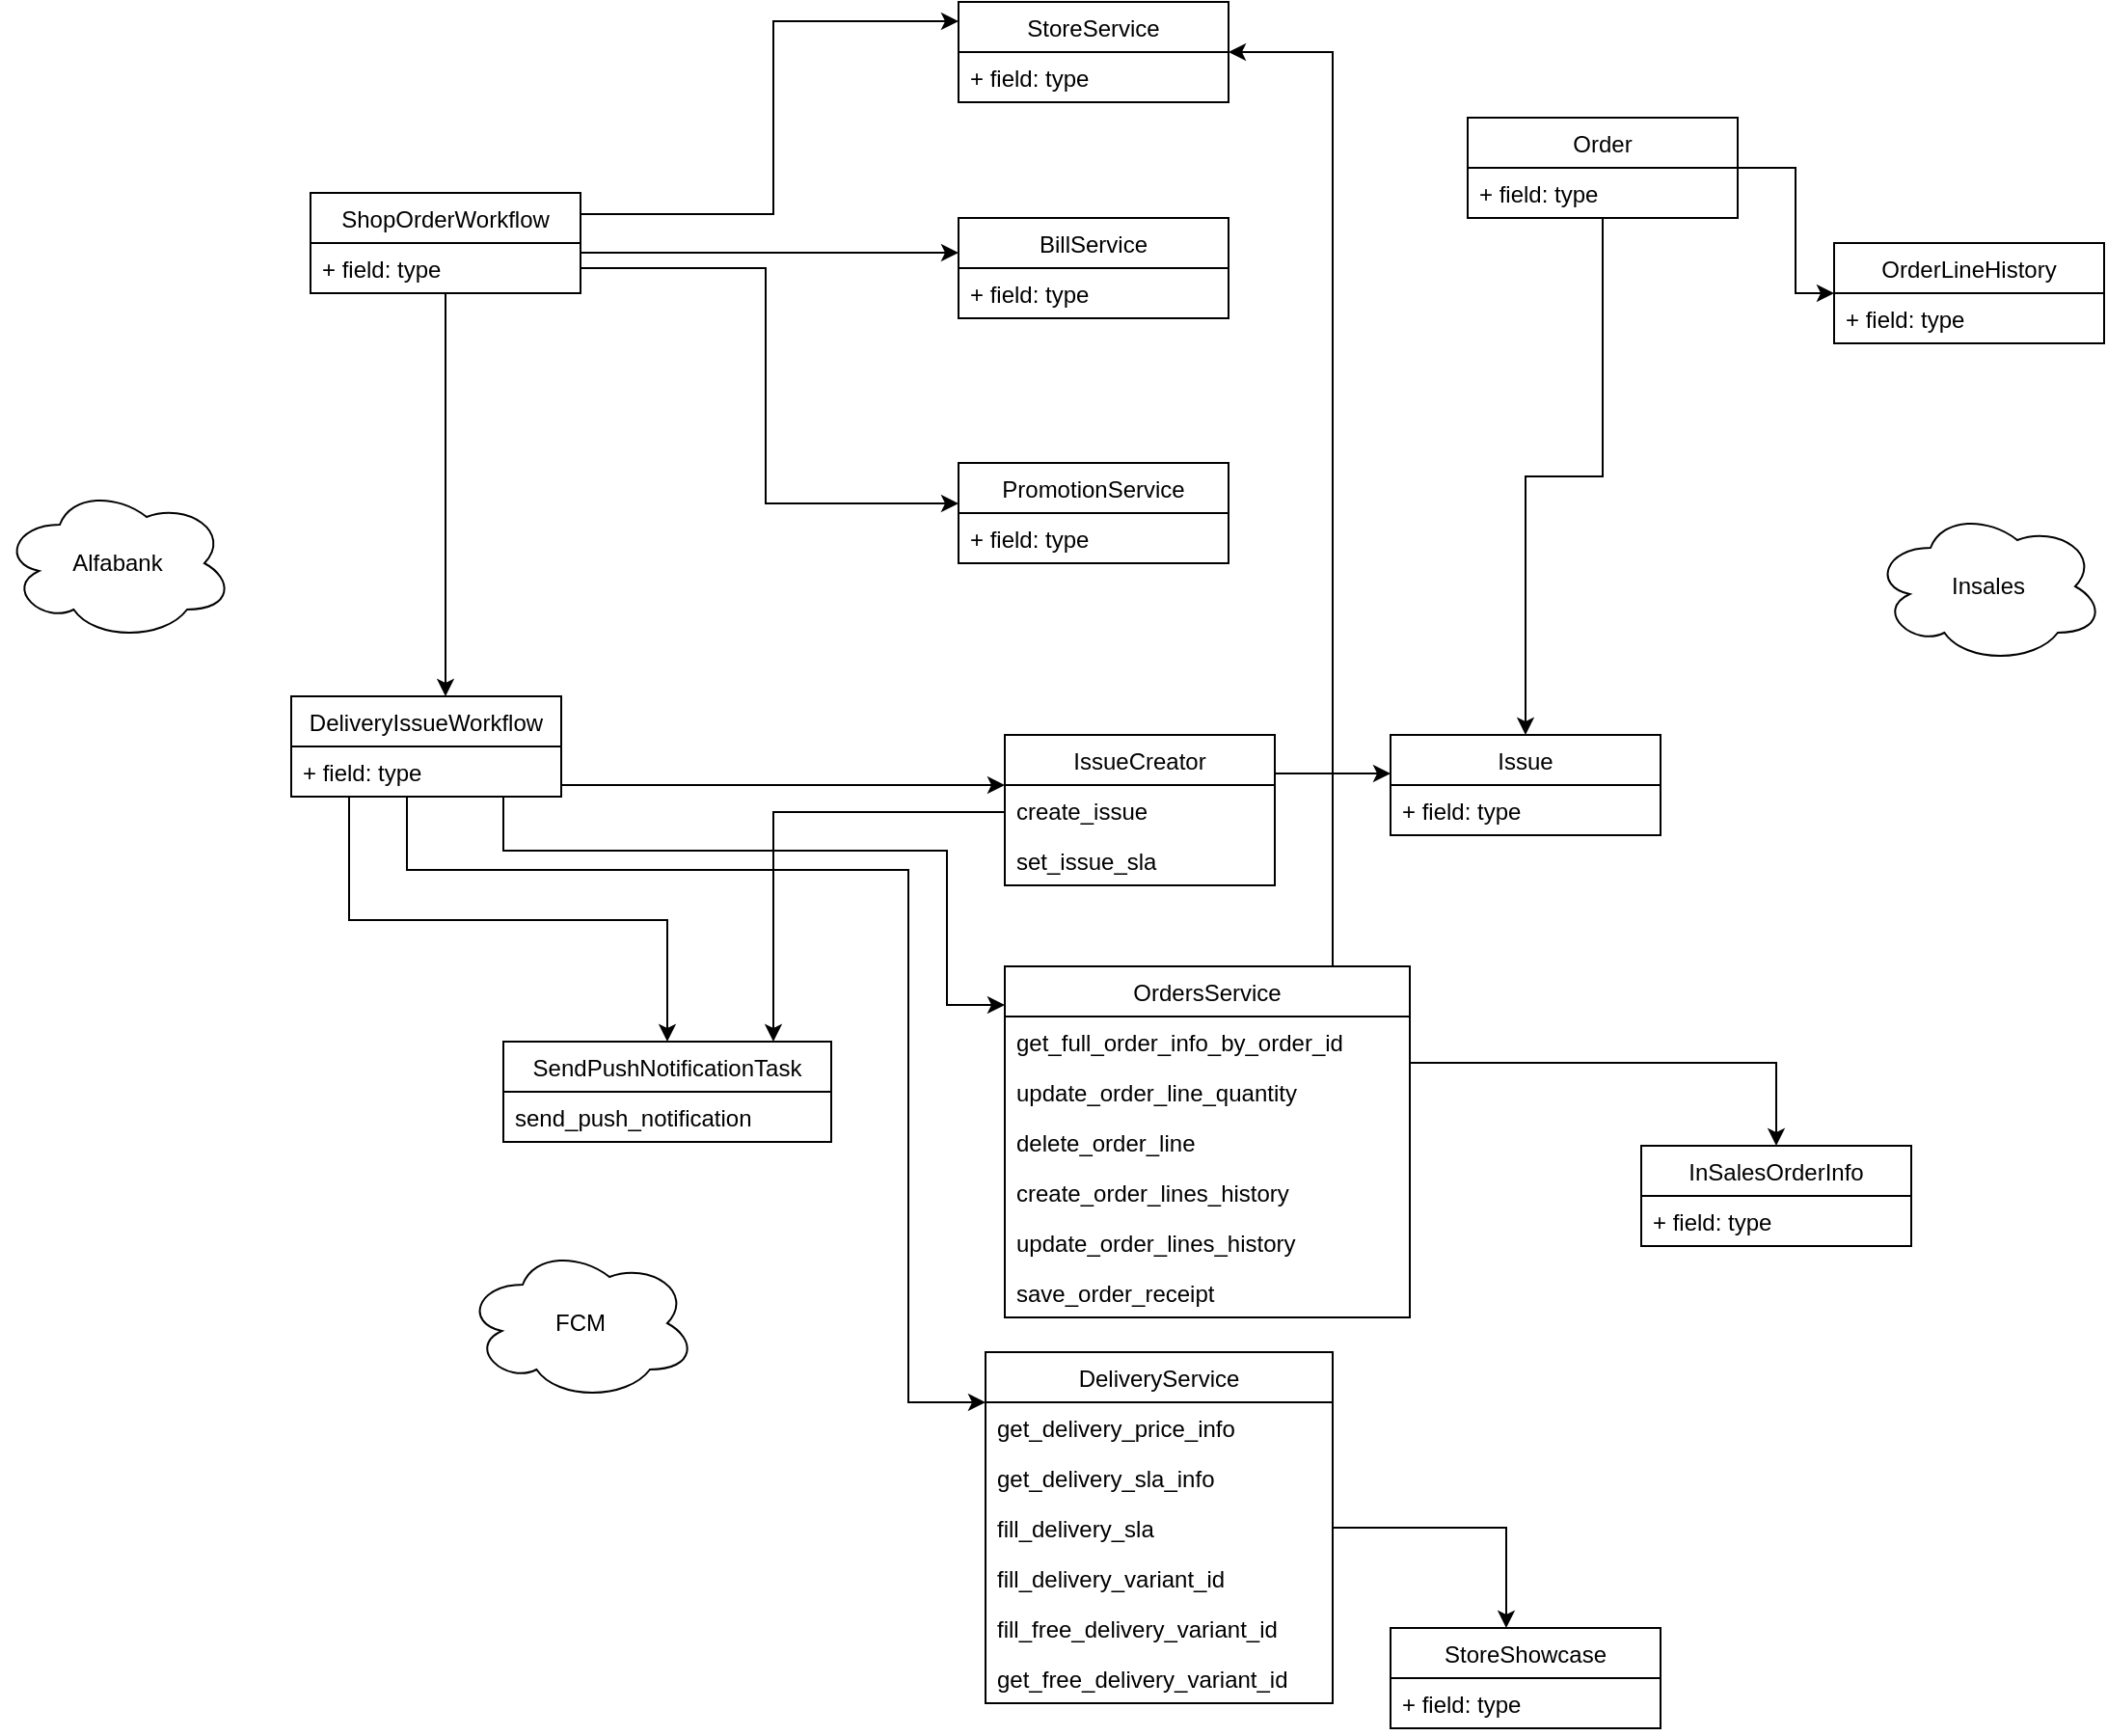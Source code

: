 <mxfile version="10.6.0" type="github"><diagram id="IhzeGc9CAEttL8AKBha_" name="Page-1"><mxGraphModel dx="1345" dy="783" grid="1" gridSize="10" guides="1" tooltips="1" connect="1" arrows="1" fold="1" page="1" pageScale="1" pageWidth="1169" pageHeight="1654" math="0" shadow="0"><root><mxCell id="0"/><mxCell id="1" parent="0"/><mxCell id="ihnwkKNRDh2MW9mkID9T-51" style="edgeStyle=orthogonalEdgeStyle;rounded=0;orthogonalLoop=1;jettySize=auto;html=1;" edge="1" parent="1" source="ihnwkKNRDh2MW9mkID9T-1" target="ihnwkKNRDh2MW9mkID9T-5"><mxGeometry relative="1" as="geometry"/></mxCell><mxCell id="ihnwkKNRDh2MW9mkID9T-66" style="edgeStyle=orthogonalEdgeStyle;rounded=0;orthogonalLoop=1;jettySize=auto;html=1;" edge="1" parent="1" source="ihnwkKNRDh2MW9mkID9T-1" target="ihnwkKNRDh2MW9mkID9T-62"><mxGeometry relative="1" as="geometry"><Array as="points"><mxPoint x="970" y="146"/><mxPoint x="970" y="211"/></Array></mxGeometry></mxCell><mxCell id="ihnwkKNRDh2MW9mkID9T-1" value="Order" style="swimlane;fontStyle=0;childLayout=stackLayout;horizontal=1;startSize=26;fillColor=none;horizontalStack=0;resizeParent=1;resizeParentMax=0;resizeLast=0;collapsible=1;marginBottom=0;" vertex="1" parent="1"><mxGeometry x="800" y="120" width="140" height="52" as="geometry"/></mxCell><mxCell id="ihnwkKNRDh2MW9mkID9T-2" value="+ field: type" style="text;strokeColor=none;fillColor=none;align=left;verticalAlign=top;spacingLeft=4;spacingRight=4;overflow=hidden;rotatable=0;points=[[0,0.5],[1,0.5]];portConstraint=eastwest;" vertex="1" parent="ihnwkKNRDh2MW9mkID9T-1"><mxGeometry y="26" width="140" height="26" as="geometry"/></mxCell><mxCell id="ihnwkKNRDh2MW9mkID9T-5" value="Issue" style="swimlane;fontStyle=0;childLayout=stackLayout;horizontal=1;startSize=26;fillColor=none;horizontalStack=0;resizeParent=1;resizeParentMax=0;resizeLast=0;collapsible=1;marginBottom=0;" vertex="1" parent="1"><mxGeometry x="760" y="440" width="140" height="52" as="geometry"/></mxCell><mxCell id="ihnwkKNRDh2MW9mkID9T-7" value="+ field: type" style="text;strokeColor=none;fillColor=none;align=left;verticalAlign=top;spacingLeft=4;spacingRight=4;overflow=hidden;rotatable=0;points=[[0,0.5],[1,0.5]];portConstraint=eastwest;" vertex="1" parent="ihnwkKNRDh2MW9mkID9T-5"><mxGeometry y="26" width="140" height="26" as="geometry"/></mxCell><mxCell id="ihnwkKNRDh2MW9mkID9T-25" style="edgeStyle=orthogonalEdgeStyle;rounded=0;orthogonalLoop=1;jettySize=auto;html=1;" edge="1" parent="1" source="ihnwkKNRDh2MW9mkID9T-9" target="ihnwkKNRDh2MW9mkID9T-13"><mxGeometry relative="1" as="geometry"><Array as="points"><mxPoint x="440" y="170"/><mxPoint x="440" y="70"/></Array></mxGeometry></mxCell><mxCell id="ihnwkKNRDh2MW9mkID9T-34" style="edgeStyle=orthogonalEdgeStyle;rounded=0;orthogonalLoop=1;jettySize=auto;html=1;" edge="1" parent="1" source="ihnwkKNRDh2MW9mkID9T-9" target="ihnwkKNRDh2MW9mkID9T-28"><mxGeometry relative="1" as="geometry"><Array as="points"><mxPoint x="310" y="450"/></Array></mxGeometry></mxCell><mxCell id="ihnwkKNRDh2MW9mkID9T-9" value="ShopOrderWorkflow" style="swimlane;fontStyle=0;childLayout=stackLayout;horizontal=1;startSize=26;fillColor=none;horizontalStack=0;resizeParent=1;resizeParentMax=0;resizeLast=0;collapsible=1;marginBottom=0;" vertex="1" parent="1"><mxGeometry x="200" y="159" width="140" height="52" as="geometry"/></mxCell><mxCell id="ihnwkKNRDh2MW9mkID9T-12" value="+ field: type" style="text;strokeColor=none;fillColor=none;align=left;verticalAlign=top;spacingLeft=4;spacingRight=4;overflow=hidden;rotatable=0;points=[[0,0.5],[1,0.5]];portConstraint=eastwest;" vertex="1" parent="ihnwkKNRDh2MW9mkID9T-9"><mxGeometry y="26" width="140" height="26" as="geometry"/></mxCell><mxCell id="ihnwkKNRDh2MW9mkID9T-13" value="StoreService" style="swimlane;fontStyle=0;childLayout=stackLayout;horizontal=1;startSize=26;fillColor=none;horizontalStack=0;resizeParent=1;resizeParentMax=0;resizeLast=0;collapsible=1;marginBottom=0;" vertex="1" parent="1"><mxGeometry x="536" y="60" width="140" height="52" as="geometry"/></mxCell><mxCell id="ihnwkKNRDh2MW9mkID9T-16" value="+ field: type" style="text;strokeColor=none;fillColor=none;align=left;verticalAlign=top;spacingLeft=4;spacingRight=4;overflow=hidden;rotatable=0;points=[[0,0.5],[1,0.5]];portConstraint=eastwest;" vertex="1" parent="ihnwkKNRDh2MW9mkID9T-13"><mxGeometry y="26" width="140" height="26" as="geometry"/></mxCell><mxCell id="ihnwkKNRDh2MW9mkID9T-17" value="BillService" style="swimlane;fontStyle=0;childLayout=stackLayout;horizontal=1;startSize=26;fillColor=none;horizontalStack=0;resizeParent=1;resizeParentMax=0;resizeLast=0;collapsible=1;marginBottom=0;" vertex="1" parent="1"><mxGeometry x="536" y="172" width="140" height="52" as="geometry"/></mxCell><mxCell id="ihnwkKNRDh2MW9mkID9T-20" value="+ field: type" style="text;strokeColor=none;fillColor=none;align=left;verticalAlign=top;spacingLeft=4;spacingRight=4;overflow=hidden;rotatable=0;points=[[0,0.5],[1,0.5]];portConstraint=eastwest;" vertex="1" parent="ihnwkKNRDh2MW9mkID9T-17"><mxGeometry y="26" width="140" height="26" as="geometry"/></mxCell><mxCell id="ihnwkKNRDh2MW9mkID9T-21" value="PromotionService" style="swimlane;fontStyle=0;childLayout=stackLayout;horizontal=1;startSize=26;fillColor=none;horizontalStack=0;resizeParent=1;resizeParentMax=0;resizeLast=0;collapsible=1;marginBottom=0;" vertex="1" parent="1"><mxGeometry x="536" y="299" width="140" height="52" as="geometry"/></mxCell><mxCell id="ihnwkKNRDh2MW9mkID9T-24" value="+ field: type" style="text;strokeColor=none;fillColor=none;align=left;verticalAlign=top;spacingLeft=4;spacingRight=4;overflow=hidden;rotatable=0;points=[[0,0.5],[1,0.5]];portConstraint=eastwest;" vertex="1" parent="ihnwkKNRDh2MW9mkID9T-21"><mxGeometry y="26" width="140" height="26" as="geometry"/></mxCell><mxCell id="ihnwkKNRDh2MW9mkID9T-26" style="edgeStyle=orthogonalEdgeStyle;rounded=0;orthogonalLoop=1;jettySize=auto;html=1;" edge="1" parent="1" target="ihnwkKNRDh2MW9mkID9T-17"><mxGeometry relative="1" as="geometry"><mxPoint x="340" y="198" as="sourcePoint"/><Array as="points"><mxPoint x="340" y="190"/></Array></mxGeometry></mxCell><mxCell id="ihnwkKNRDh2MW9mkID9T-27" style="edgeStyle=orthogonalEdgeStyle;rounded=0;orthogonalLoop=1;jettySize=auto;html=1;" edge="1" parent="1" source="ihnwkKNRDh2MW9mkID9T-12" target="ihnwkKNRDh2MW9mkID9T-21"><mxGeometry relative="1" as="geometry"><Array as="points"><mxPoint x="436" y="198"/><mxPoint x="436" y="320"/></Array></mxGeometry></mxCell><mxCell id="ihnwkKNRDh2MW9mkID9T-39" style="edgeStyle=orthogonalEdgeStyle;rounded=0;orthogonalLoop=1;jettySize=auto;html=1;" edge="1" parent="1" source="ihnwkKNRDh2MW9mkID9T-28" target="ihnwkKNRDh2MW9mkID9T-35"><mxGeometry relative="1" as="geometry"><Array as="points"><mxPoint x="390" y="466"/><mxPoint x="390" y="466"/></Array></mxGeometry></mxCell><mxCell id="ihnwkKNRDh2MW9mkID9T-44" style="edgeStyle=orthogonalEdgeStyle;rounded=0;orthogonalLoop=1;jettySize=auto;html=1;" edge="1" parent="1" source="ihnwkKNRDh2MW9mkID9T-28" target="ihnwkKNRDh2MW9mkID9T-40"><mxGeometry relative="1" as="geometry"><Array as="points"><mxPoint x="300" y="500"/><mxPoint x="530" y="500"/><mxPoint x="530" y="580"/></Array></mxGeometry></mxCell><mxCell id="ihnwkKNRDh2MW9mkID9T-49" style="edgeStyle=orthogonalEdgeStyle;rounded=0;orthogonalLoop=1;jettySize=auto;html=1;" edge="1" parent="1" source="ihnwkKNRDh2MW9mkID9T-28" target="ihnwkKNRDh2MW9mkID9T-45"><mxGeometry relative="1" as="geometry"><Array as="points"><mxPoint x="250" y="510"/><mxPoint x="510" y="510"/><mxPoint x="510" y="786"/></Array></mxGeometry></mxCell><mxCell id="ihnwkKNRDh2MW9mkID9T-56" style="edgeStyle=orthogonalEdgeStyle;rounded=0;orthogonalLoop=1;jettySize=auto;html=1;" edge="1" parent="1" source="ihnwkKNRDh2MW9mkID9T-28" target="ihnwkKNRDh2MW9mkID9T-52"><mxGeometry relative="1" as="geometry"><Array as="points"><mxPoint x="220" y="536"/><mxPoint x="385" y="536"/></Array></mxGeometry></mxCell><mxCell id="ihnwkKNRDh2MW9mkID9T-28" value="DeliveryIssueWorkflow" style="swimlane;fontStyle=0;childLayout=stackLayout;horizontal=1;startSize=26;fillColor=none;horizontalStack=0;resizeParent=1;resizeParentMax=0;resizeLast=0;collapsible=1;marginBottom=0;" vertex="1" parent="1"><mxGeometry x="190" y="420" width="140" height="52" as="geometry"/></mxCell><mxCell id="ihnwkKNRDh2MW9mkID9T-31" value="+ field: type" style="text;strokeColor=none;fillColor=none;align=left;verticalAlign=top;spacingLeft=4;spacingRight=4;overflow=hidden;rotatable=0;points=[[0,0.5],[1,0.5]];portConstraint=eastwest;" vertex="1" parent="ihnwkKNRDh2MW9mkID9T-28"><mxGeometry y="26" width="140" height="26" as="geometry"/></mxCell><mxCell id="ihnwkKNRDh2MW9mkID9T-50" style="edgeStyle=orthogonalEdgeStyle;rounded=0;orthogonalLoop=1;jettySize=auto;html=1;" edge="1" parent="1" source="ihnwkKNRDh2MW9mkID9T-35" target="ihnwkKNRDh2MW9mkID9T-5"><mxGeometry relative="1" as="geometry"><Array as="points"><mxPoint x="720" y="460"/><mxPoint x="720" y="460"/></Array></mxGeometry></mxCell><mxCell id="ihnwkKNRDh2MW9mkID9T-58" style="edgeStyle=orthogonalEdgeStyle;rounded=0;orthogonalLoop=1;jettySize=auto;html=1;" edge="1" parent="1" source="ihnwkKNRDh2MW9mkID9T-35" target="ihnwkKNRDh2MW9mkID9T-52"><mxGeometry relative="1" as="geometry"><Array as="points"><mxPoint x="440" y="480"/></Array></mxGeometry></mxCell><mxCell id="ihnwkKNRDh2MW9mkID9T-35" value="IssueCreator" style="swimlane;fontStyle=0;childLayout=stackLayout;horizontal=1;startSize=26;fillColor=none;horizontalStack=0;resizeParent=1;resizeParentMax=0;resizeLast=0;collapsible=1;marginBottom=0;" vertex="1" parent="1"><mxGeometry x="560" y="440" width="140" height="78" as="geometry"/></mxCell><mxCell id="ihnwkKNRDh2MW9mkID9T-38" value="create_issue" style="text;strokeColor=none;fillColor=none;align=left;verticalAlign=top;spacingLeft=4;spacingRight=4;overflow=hidden;rotatable=0;points=[[0,0.5],[1,0.5]];portConstraint=eastwest;" vertex="1" parent="ihnwkKNRDh2MW9mkID9T-35"><mxGeometry y="26" width="140" height="26" as="geometry"/></mxCell><mxCell id="ihnwkKNRDh2MW9mkID9T-88" value="set_issue_sla" style="text;strokeColor=none;fillColor=none;align=left;verticalAlign=top;spacingLeft=4;spacingRight=4;overflow=hidden;rotatable=0;points=[[0,0.5],[1,0.5]];portConstraint=eastwest;" vertex="1" parent="ihnwkKNRDh2MW9mkID9T-35"><mxGeometry y="52" width="140" height="26" as="geometry"/></mxCell><mxCell id="ihnwkKNRDh2MW9mkID9T-71" style="edgeStyle=orthogonalEdgeStyle;rounded=0;orthogonalLoop=1;jettySize=auto;html=1;" edge="1" parent="1" source="ihnwkKNRDh2MW9mkID9T-40" target="ihnwkKNRDh2MW9mkID9T-67"><mxGeometry relative="1" as="geometry"><Array as="points"><mxPoint x="960" y="610"/></Array></mxGeometry></mxCell><mxCell id="ihnwkKNRDh2MW9mkID9T-72" style="edgeStyle=orthogonalEdgeStyle;rounded=0;orthogonalLoop=1;jettySize=auto;html=1;" edge="1" parent="1" source="ihnwkKNRDh2MW9mkID9T-40" target="ihnwkKNRDh2MW9mkID9T-13"><mxGeometry relative="1" as="geometry"><Array as="points"><mxPoint x="730" y="570"/><mxPoint x="730" y="86"/></Array></mxGeometry></mxCell><mxCell id="ihnwkKNRDh2MW9mkID9T-40" value="OrdersService" style="swimlane;fontStyle=0;childLayout=stackLayout;horizontal=1;startSize=26;fillColor=none;horizontalStack=0;resizeParent=1;resizeParentMax=0;resizeLast=0;collapsible=1;marginBottom=0;" vertex="1" parent="1"><mxGeometry x="560" y="560" width="210" height="182" as="geometry"/></mxCell><mxCell id="ihnwkKNRDh2MW9mkID9T-43" value="get_full_order_info_by_order_id" style="text;strokeColor=none;fillColor=none;align=left;verticalAlign=top;spacingLeft=4;spacingRight=4;overflow=hidden;rotatable=0;points=[[0,0.5],[1,0.5]];portConstraint=eastwest;" vertex="1" parent="ihnwkKNRDh2MW9mkID9T-40"><mxGeometry y="26" width="210" height="26" as="geometry"/></mxCell><mxCell id="ihnwkKNRDh2MW9mkID9T-73" value="update_order_line_quantity" style="text;strokeColor=none;fillColor=none;align=left;verticalAlign=top;spacingLeft=4;spacingRight=4;overflow=hidden;rotatable=0;points=[[0,0.5],[1,0.5]];portConstraint=eastwest;" vertex="1" parent="ihnwkKNRDh2MW9mkID9T-40"><mxGeometry y="52" width="210" height="26" as="geometry"/></mxCell><mxCell id="ihnwkKNRDh2MW9mkID9T-74" value="delete_order_line" style="text;strokeColor=none;fillColor=none;align=left;verticalAlign=top;spacingLeft=4;spacingRight=4;overflow=hidden;rotatable=0;points=[[0,0.5],[1,0.5]];portConstraint=eastwest;" vertex="1" parent="ihnwkKNRDh2MW9mkID9T-40"><mxGeometry y="78" width="210" height="26" as="geometry"/></mxCell><mxCell id="ihnwkKNRDh2MW9mkID9T-75" value="create_order_lines_history" style="text;strokeColor=none;fillColor=none;align=left;verticalAlign=top;spacingLeft=4;spacingRight=4;overflow=hidden;rotatable=0;points=[[0,0.5],[1,0.5]];portConstraint=eastwest;" vertex="1" parent="ihnwkKNRDh2MW9mkID9T-40"><mxGeometry y="104" width="210" height="26" as="geometry"/></mxCell><mxCell id="ihnwkKNRDh2MW9mkID9T-76" value="update_order_lines_history" style="text;strokeColor=none;fillColor=none;align=left;verticalAlign=top;spacingLeft=4;spacingRight=4;overflow=hidden;rotatable=0;points=[[0,0.5],[1,0.5]];portConstraint=eastwest;" vertex="1" parent="ihnwkKNRDh2MW9mkID9T-40"><mxGeometry y="130" width="210" height="26" as="geometry"/></mxCell><mxCell id="ihnwkKNRDh2MW9mkID9T-77" value="save_order_receipt" style="text;strokeColor=none;fillColor=none;align=left;verticalAlign=top;spacingLeft=4;spacingRight=4;overflow=hidden;rotatable=0;points=[[0,0.5],[1,0.5]];portConstraint=eastwest;" vertex="1" parent="ihnwkKNRDh2MW9mkID9T-40"><mxGeometry y="156" width="210" height="26" as="geometry"/></mxCell><mxCell id="ihnwkKNRDh2MW9mkID9T-87" style="edgeStyle=orthogonalEdgeStyle;rounded=0;orthogonalLoop=1;jettySize=auto;html=1;" edge="1" parent="1" source="ihnwkKNRDh2MW9mkID9T-45" target="ihnwkKNRDh2MW9mkID9T-83"><mxGeometry relative="1" as="geometry"><Array as="points"><mxPoint x="820" y="851"/></Array></mxGeometry></mxCell><mxCell id="ihnwkKNRDh2MW9mkID9T-45" value="DeliveryService" style="swimlane;fontStyle=0;childLayout=stackLayout;horizontal=1;startSize=26;fillColor=none;horizontalStack=0;resizeParent=1;resizeParentMax=0;resizeLast=0;collapsible=1;marginBottom=0;" vertex="1" parent="1"><mxGeometry x="550" y="760" width="180" height="182" as="geometry"/></mxCell><mxCell id="ihnwkKNRDh2MW9mkID9T-48" value="get_delivery_price_info" style="text;strokeColor=none;fillColor=none;align=left;verticalAlign=top;spacingLeft=4;spacingRight=4;overflow=hidden;rotatable=0;points=[[0,0.5],[1,0.5]];portConstraint=eastwest;" vertex="1" parent="ihnwkKNRDh2MW9mkID9T-45"><mxGeometry y="26" width="180" height="26" as="geometry"/></mxCell><mxCell id="ihnwkKNRDh2MW9mkID9T-78" value="get_delivery_sla_info" style="text;strokeColor=none;fillColor=none;align=left;verticalAlign=top;spacingLeft=4;spacingRight=4;overflow=hidden;rotatable=0;points=[[0,0.5],[1,0.5]];portConstraint=eastwest;" vertex="1" parent="ihnwkKNRDh2MW9mkID9T-45"><mxGeometry y="52" width="180" height="26" as="geometry"/></mxCell><mxCell id="ihnwkKNRDh2MW9mkID9T-79" value="fill_delivery_sla" style="text;strokeColor=none;fillColor=none;align=left;verticalAlign=top;spacingLeft=4;spacingRight=4;overflow=hidden;rotatable=0;points=[[0,0.5],[1,0.5]];portConstraint=eastwest;" vertex="1" parent="ihnwkKNRDh2MW9mkID9T-45"><mxGeometry y="78" width="180" height="26" as="geometry"/></mxCell><mxCell id="ihnwkKNRDh2MW9mkID9T-80" value="fill_delivery_variant_id" style="text;strokeColor=none;fillColor=none;align=left;verticalAlign=top;spacingLeft=4;spacingRight=4;overflow=hidden;rotatable=0;points=[[0,0.5],[1,0.5]];portConstraint=eastwest;" vertex="1" parent="ihnwkKNRDh2MW9mkID9T-45"><mxGeometry y="104" width="180" height="26" as="geometry"/></mxCell><mxCell id="ihnwkKNRDh2MW9mkID9T-81" value="fill_free_delivery_variant_id" style="text;strokeColor=none;fillColor=none;align=left;verticalAlign=top;spacingLeft=4;spacingRight=4;overflow=hidden;rotatable=0;points=[[0,0.5],[1,0.5]];portConstraint=eastwest;" vertex="1" parent="ihnwkKNRDh2MW9mkID9T-45"><mxGeometry y="130" width="180" height="26" as="geometry"/></mxCell><mxCell id="ihnwkKNRDh2MW9mkID9T-82" value="get_free_delivery_variant_id" style="text;strokeColor=none;fillColor=none;align=left;verticalAlign=top;spacingLeft=4;spacingRight=4;overflow=hidden;rotatable=0;points=[[0,0.5],[1,0.5]];portConstraint=eastwest;" vertex="1" parent="ihnwkKNRDh2MW9mkID9T-45"><mxGeometry y="156" width="180" height="26" as="geometry"/></mxCell><mxCell id="ihnwkKNRDh2MW9mkID9T-52" value="SendPushNotificationTask" style="swimlane;fontStyle=0;childLayout=stackLayout;horizontal=1;startSize=26;fillColor=none;horizontalStack=0;resizeParent=1;resizeParentMax=0;resizeLast=0;collapsible=1;marginBottom=0;" vertex="1" parent="1"><mxGeometry x="300" y="599" width="170" height="52" as="geometry"/></mxCell><mxCell id="ihnwkKNRDh2MW9mkID9T-55" value="send_push_notification" style="text;strokeColor=none;fillColor=none;align=left;verticalAlign=top;spacingLeft=4;spacingRight=4;overflow=hidden;rotatable=0;points=[[0,0.5],[1,0.5]];portConstraint=eastwest;" vertex="1" parent="ihnwkKNRDh2MW9mkID9T-52"><mxGeometry y="26" width="170" height="26" as="geometry"/></mxCell><mxCell id="ihnwkKNRDh2MW9mkID9T-59" value="Insales" style="ellipse;shape=cloud;whiteSpace=wrap;html=1;" vertex="1" parent="1"><mxGeometry x="1010" y="323" width="120" height="80" as="geometry"/></mxCell><mxCell id="ihnwkKNRDh2MW9mkID9T-60" value="Alfabank" style="ellipse;shape=cloud;whiteSpace=wrap;html=1;" vertex="1" parent="1"><mxGeometry x="40" y="311" width="120" height="80" as="geometry"/></mxCell><mxCell id="ihnwkKNRDh2MW9mkID9T-61" value="FCM" style="ellipse;shape=cloud;whiteSpace=wrap;html=1;" vertex="1" parent="1"><mxGeometry x="280" y="705" width="120" height="80" as="geometry"/></mxCell><mxCell id="ihnwkKNRDh2MW9mkID9T-62" value="OrderLineHistory" style="swimlane;fontStyle=0;childLayout=stackLayout;horizontal=1;startSize=26;fillColor=none;horizontalStack=0;resizeParent=1;resizeParentMax=0;resizeLast=0;collapsible=1;marginBottom=0;" vertex="1" parent="1"><mxGeometry x="990" y="185" width="140" height="52" as="geometry"/></mxCell><mxCell id="ihnwkKNRDh2MW9mkID9T-65" value="+ field: type" style="text;strokeColor=none;fillColor=none;align=left;verticalAlign=top;spacingLeft=4;spacingRight=4;overflow=hidden;rotatable=0;points=[[0,0.5],[1,0.5]];portConstraint=eastwest;" vertex="1" parent="ihnwkKNRDh2MW9mkID9T-62"><mxGeometry y="26" width="140" height="26" as="geometry"/></mxCell><mxCell id="ihnwkKNRDh2MW9mkID9T-67" value="InSalesOrderInfo" style="swimlane;fontStyle=0;childLayout=stackLayout;horizontal=1;startSize=26;fillColor=none;horizontalStack=0;resizeParent=1;resizeParentMax=0;resizeLast=0;collapsible=1;marginBottom=0;" vertex="1" parent="1"><mxGeometry x="890" y="653" width="140" height="52" as="geometry"/></mxCell><mxCell id="ihnwkKNRDh2MW9mkID9T-70" value="+ field: type" style="text;strokeColor=none;fillColor=none;align=left;verticalAlign=top;spacingLeft=4;spacingRight=4;overflow=hidden;rotatable=0;points=[[0,0.5],[1,0.5]];portConstraint=eastwest;" vertex="1" parent="ihnwkKNRDh2MW9mkID9T-67"><mxGeometry y="26" width="140" height="26" as="geometry"/></mxCell><mxCell id="ihnwkKNRDh2MW9mkID9T-83" value="StoreShowcase" style="swimlane;fontStyle=0;childLayout=stackLayout;horizontal=1;startSize=26;fillColor=none;horizontalStack=0;resizeParent=1;resizeParentMax=0;resizeLast=0;collapsible=1;marginBottom=0;" vertex="1" parent="1"><mxGeometry x="760" y="903" width="140" height="52" as="geometry"/></mxCell><mxCell id="ihnwkKNRDh2MW9mkID9T-86" value="+ field: type" style="text;strokeColor=none;fillColor=none;align=left;verticalAlign=top;spacingLeft=4;spacingRight=4;overflow=hidden;rotatable=0;points=[[0,0.5],[1,0.5]];portConstraint=eastwest;" vertex="1" parent="ihnwkKNRDh2MW9mkID9T-83"><mxGeometry y="26" width="140" height="26" as="geometry"/></mxCell></root></mxGraphModel></diagram></mxfile>